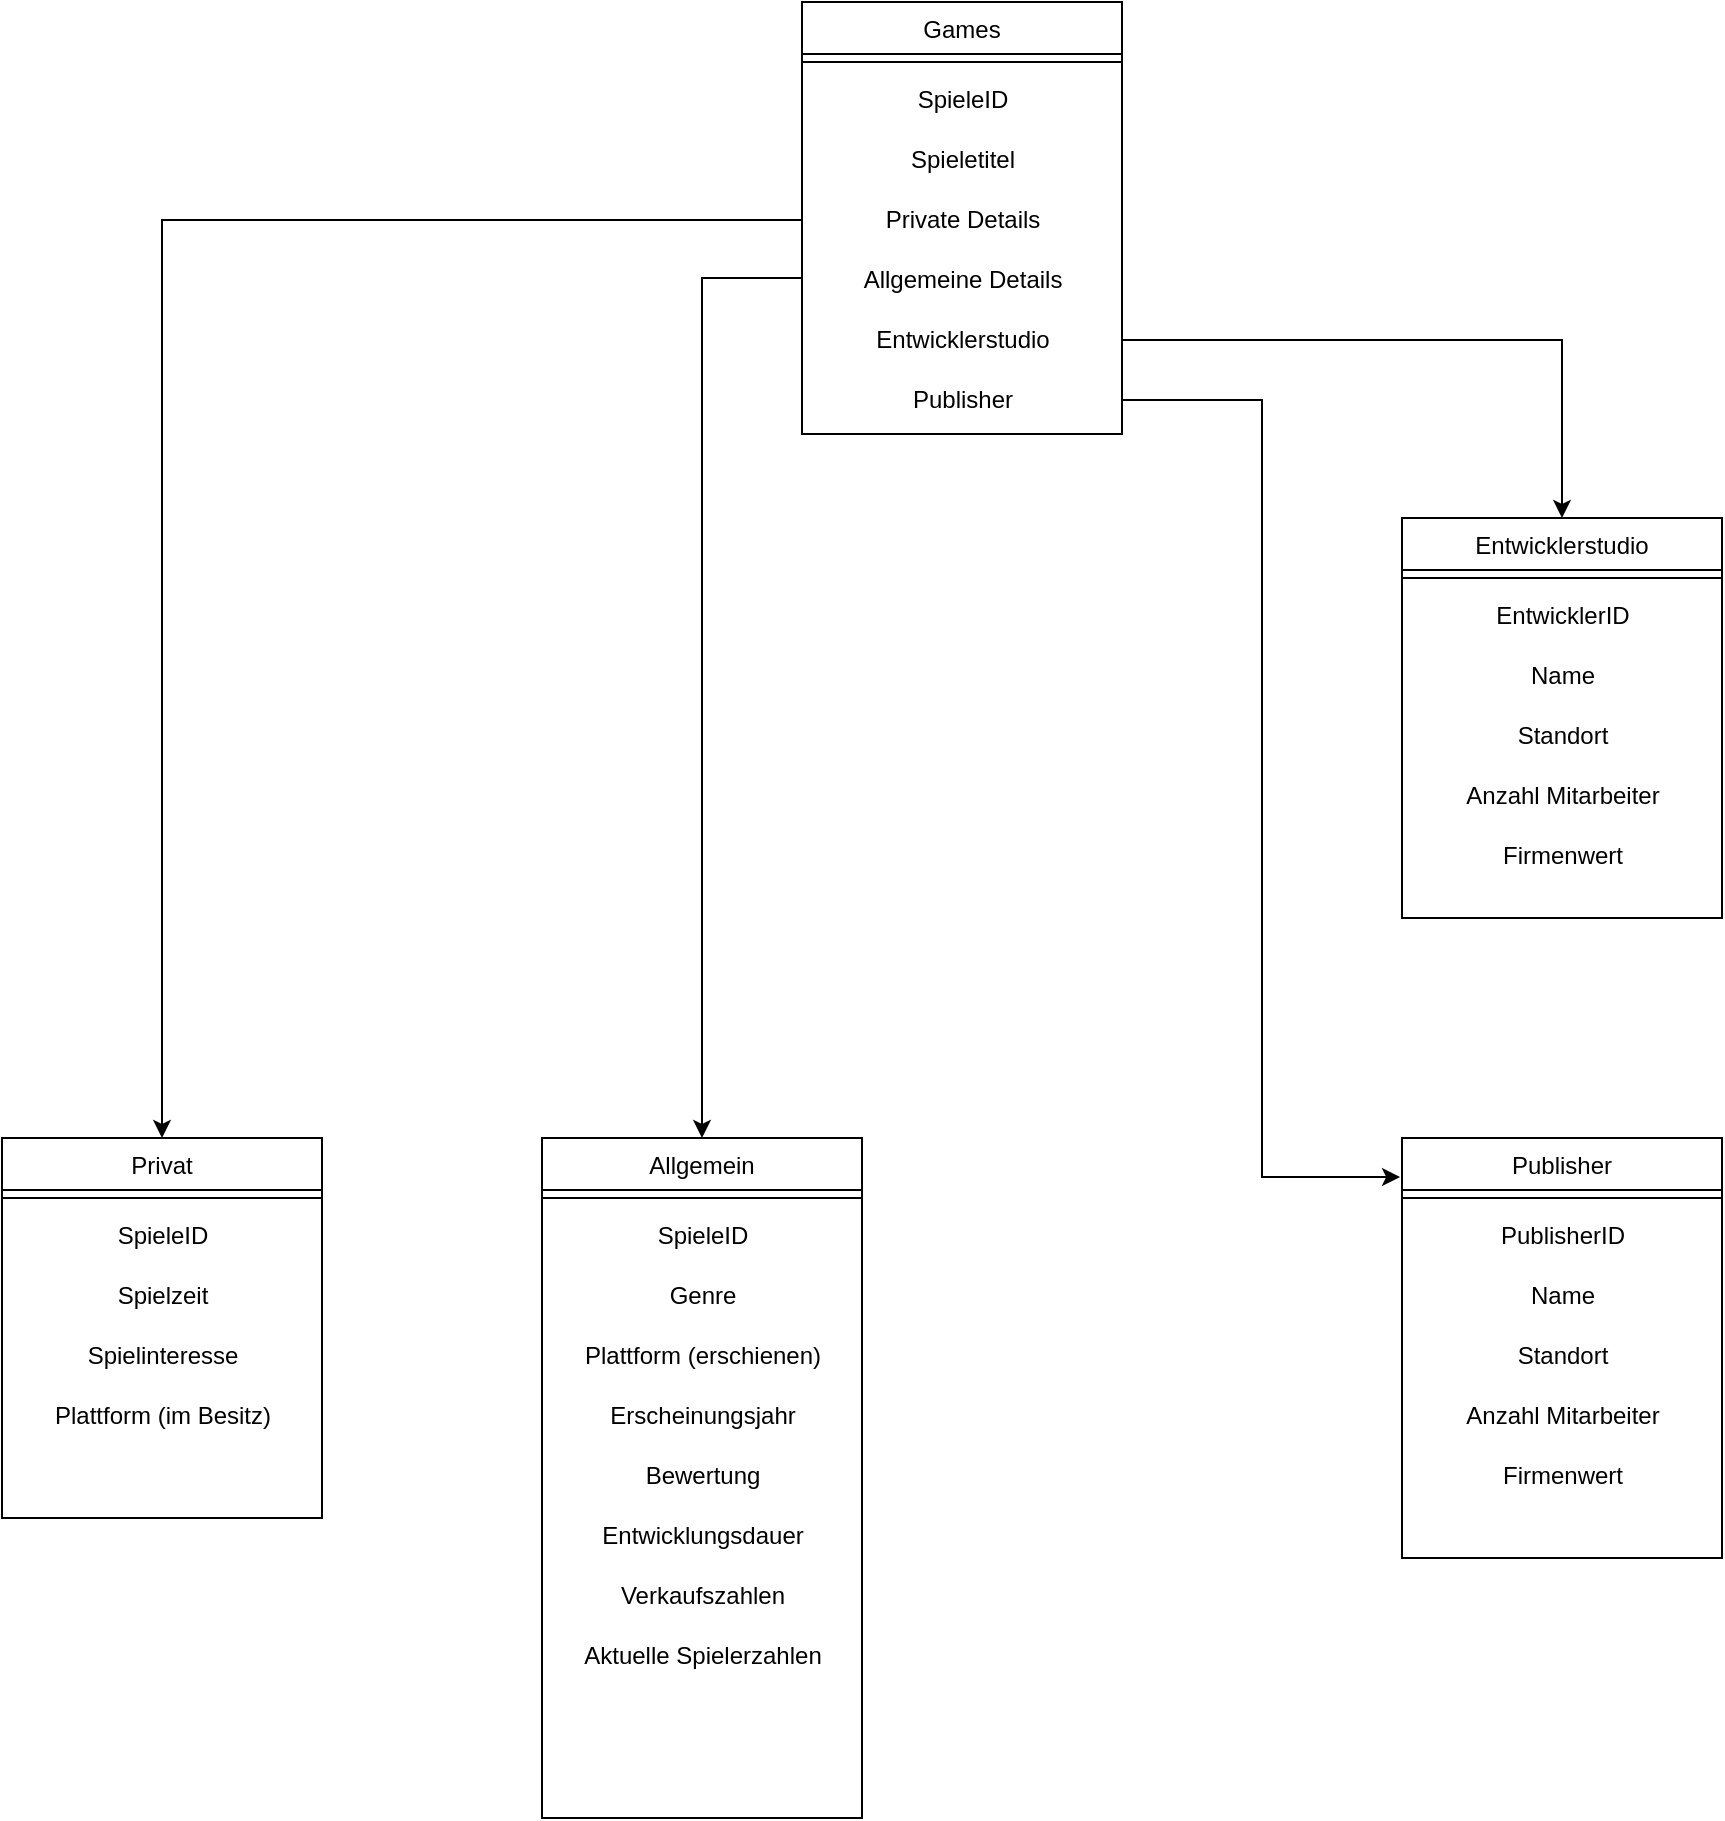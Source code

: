 <mxfile version="21.8.0" type="device">
  <diagram id="C5RBs43oDa-KdzZeNtuy" name="Page-1">
    <mxGraphModel dx="1973" dy="763" grid="1" gridSize="10" guides="1" tooltips="1" connect="1" arrows="1" fold="1" page="1" pageScale="1" pageWidth="827" pageHeight="1169" math="0" shadow="0">
      <root>
        <mxCell id="WIyWlLk6GJQsqaUBKTNV-0" />
        <mxCell id="WIyWlLk6GJQsqaUBKTNV-1" parent="WIyWlLk6GJQsqaUBKTNV-0" />
        <mxCell id="zkfFHV4jXpPFQw0GAbJ--0" value="Entwicklerstudio" style="swimlane;fontStyle=0;align=center;verticalAlign=top;childLayout=stackLayout;horizontal=1;startSize=26;horizontalStack=0;resizeParent=1;resizeLast=0;collapsible=1;marginBottom=0;rounded=0;shadow=0;strokeWidth=1;" parent="WIyWlLk6GJQsqaUBKTNV-1" vertex="1">
          <mxGeometry x="660" y="260" width="160" height="200" as="geometry">
            <mxRectangle x="230" y="140" width="160" height="26" as="alternateBounds" />
          </mxGeometry>
        </mxCell>
        <mxCell id="zkfFHV4jXpPFQw0GAbJ--4" value="" style="line;html=1;strokeWidth=1;align=left;verticalAlign=middle;spacingTop=-1;spacingLeft=3;spacingRight=3;rotatable=0;labelPosition=right;points=[];portConstraint=eastwest;" parent="zkfFHV4jXpPFQw0GAbJ--0" vertex="1">
          <mxGeometry y="26" width="160" height="8" as="geometry" />
        </mxCell>
        <mxCell id="1WaEZOFEH6LDg45SxWxb-108" value="EntwicklerID" style="text;html=1;align=center;verticalAlign=middle;resizable=0;points=[];autosize=1;strokeColor=none;fillColor=none;" vertex="1" parent="zkfFHV4jXpPFQw0GAbJ--0">
          <mxGeometry y="34" width="160" height="30" as="geometry" />
        </mxCell>
        <mxCell id="1WaEZOFEH6LDg45SxWxb-18" value="Name" style="text;html=1;align=center;verticalAlign=middle;resizable=0;points=[];autosize=1;strokeColor=none;fillColor=none;" vertex="1" parent="zkfFHV4jXpPFQw0GAbJ--0">
          <mxGeometry y="64" width="160" height="30" as="geometry" />
        </mxCell>
        <mxCell id="1WaEZOFEH6LDg45SxWxb-19" value="Standort" style="text;html=1;align=center;verticalAlign=middle;resizable=0;points=[];autosize=1;strokeColor=none;fillColor=none;" vertex="1" parent="zkfFHV4jXpPFQw0GAbJ--0">
          <mxGeometry y="94" width="160" height="30" as="geometry" />
        </mxCell>
        <mxCell id="1WaEZOFEH6LDg45SxWxb-25" value="Anzahl Mitarbeiter" style="text;html=1;align=center;verticalAlign=middle;resizable=0;points=[];autosize=1;strokeColor=none;fillColor=none;" vertex="1" parent="zkfFHV4jXpPFQw0GAbJ--0">
          <mxGeometry y="124" width="160" height="30" as="geometry" />
        </mxCell>
        <mxCell id="1WaEZOFEH6LDg45SxWxb-26" value="Firmenwert" style="text;html=1;align=center;verticalAlign=middle;resizable=0;points=[];autosize=1;strokeColor=none;fillColor=none;" vertex="1" parent="zkfFHV4jXpPFQw0GAbJ--0">
          <mxGeometry y="154" width="160" height="30" as="geometry" />
        </mxCell>
        <mxCell id="zkfFHV4jXpPFQw0GAbJ--13" value="Publisher" style="swimlane;fontStyle=0;align=center;verticalAlign=top;childLayout=stackLayout;horizontal=1;startSize=26;horizontalStack=0;resizeParent=1;resizeLast=0;collapsible=1;marginBottom=0;rounded=0;shadow=0;strokeWidth=1;" parent="WIyWlLk6GJQsqaUBKTNV-1" vertex="1">
          <mxGeometry x="660" y="570" width="160" height="210" as="geometry">
            <mxRectangle x="340" y="380" width="170" height="26" as="alternateBounds" />
          </mxGeometry>
        </mxCell>
        <mxCell id="zkfFHV4jXpPFQw0GAbJ--15" value="" style="line;html=1;strokeWidth=1;align=left;verticalAlign=middle;spacingTop=-1;spacingLeft=3;spacingRight=3;rotatable=0;labelPosition=right;points=[];portConstraint=eastwest;" parent="zkfFHV4jXpPFQw0GAbJ--13" vertex="1">
          <mxGeometry y="26" width="160" height="8" as="geometry" />
        </mxCell>
        <mxCell id="1WaEZOFEH6LDg45SxWxb-109" value="PublisherID" style="text;html=1;align=center;verticalAlign=middle;resizable=0;points=[];autosize=1;strokeColor=none;fillColor=none;" vertex="1" parent="zkfFHV4jXpPFQw0GAbJ--13">
          <mxGeometry y="34" width="160" height="30" as="geometry" />
        </mxCell>
        <mxCell id="1WaEZOFEH6LDg45SxWxb-13" value="Name" style="text;html=1;align=center;verticalAlign=middle;resizable=0;points=[];autosize=1;strokeColor=none;fillColor=none;" vertex="1" parent="zkfFHV4jXpPFQw0GAbJ--13">
          <mxGeometry y="64" width="160" height="30" as="geometry" />
        </mxCell>
        <mxCell id="1WaEZOFEH6LDg45SxWxb-14" value="Standort" style="text;html=1;align=center;verticalAlign=middle;resizable=0;points=[];autosize=1;strokeColor=none;fillColor=none;" vertex="1" parent="zkfFHV4jXpPFQw0GAbJ--13">
          <mxGeometry y="94" width="160" height="30" as="geometry" />
        </mxCell>
        <mxCell id="1WaEZOFEH6LDg45SxWxb-16" value="Anzahl Mitarbeiter" style="text;html=1;align=center;verticalAlign=middle;resizable=0;points=[];autosize=1;strokeColor=none;fillColor=none;" vertex="1" parent="zkfFHV4jXpPFQw0GAbJ--13">
          <mxGeometry y="124" width="160" height="30" as="geometry" />
        </mxCell>
        <mxCell id="1WaEZOFEH6LDg45SxWxb-17" value="Firmenwert" style="text;html=1;align=center;verticalAlign=middle;resizable=0;points=[];autosize=1;strokeColor=none;fillColor=none;" vertex="1" parent="zkfFHV4jXpPFQw0GAbJ--13">
          <mxGeometry y="154" width="160" height="30" as="geometry" />
        </mxCell>
        <mxCell id="zkfFHV4jXpPFQw0GAbJ--17" value="Games" style="swimlane;fontStyle=0;align=center;verticalAlign=top;childLayout=stackLayout;horizontal=1;startSize=26;horizontalStack=0;resizeParent=1;resizeLast=0;collapsible=1;marginBottom=0;rounded=0;shadow=0;strokeWidth=1;" parent="WIyWlLk6GJQsqaUBKTNV-1" vertex="1">
          <mxGeometry x="360" y="2" width="160" height="216" as="geometry">
            <mxRectangle x="550" y="140" width="160" height="26" as="alternateBounds" />
          </mxGeometry>
        </mxCell>
        <mxCell id="zkfFHV4jXpPFQw0GAbJ--23" value="" style="line;html=1;strokeWidth=1;align=left;verticalAlign=middle;spacingTop=-1;spacingLeft=3;spacingRight=3;rotatable=0;labelPosition=right;points=[];portConstraint=eastwest;" parent="zkfFHV4jXpPFQw0GAbJ--17" vertex="1">
          <mxGeometry y="26" width="160" height="8" as="geometry" />
        </mxCell>
        <mxCell id="1WaEZOFEH6LDg45SxWxb-100" value="SpieleID" style="text;html=1;align=center;verticalAlign=middle;resizable=0;points=[];autosize=1;strokeColor=none;fillColor=none;" vertex="1" parent="zkfFHV4jXpPFQw0GAbJ--17">
          <mxGeometry y="34" width="160" height="30" as="geometry" />
        </mxCell>
        <mxCell id="1WaEZOFEH6LDg45SxWxb-3" value="Spieletitel" style="text;html=1;align=center;verticalAlign=middle;resizable=0;points=[];autosize=1;strokeColor=none;fillColor=none;" vertex="1" parent="zkfFHV4jXpPFQw0GAbJ--17">
          <mxGeometry y="64" width="160" height="30" as="geometry" />
        </mxCell>
        <mxCell id="1WaEZOFEH6LDg45SxWxb-111" value="Private Details" style="text;html=1;align=center;verticalAlign=middle;resizable=0;points=[];autosize=1;strokeColor=none;fillColor=none;" vertex="1" parent="zkfFHV4jXpPFQw0GAbJ--17">
          <mxGeometry y="94" width="160" height="30" as="geometry" />
        </mxCell>
        <mxCell id="1WaEZOFEH6LDg45SxWxb-5" value="Allgemeine Details" style="text;html=1;align=center;verticalAlign=middle;resizable=0;points=[];autosize=1;strokeColor=none;fillColor=none;" vertex="1" parent="zkfFHV4jXpPFQw0GAbJ--17">
          <mxGeometry y="124" width="160" height="30" as="geometry" />
        </mxCell>
        <mxCell id="1WaEZOFEH6LDg45SxWxb-6" value="Entwicklerstudio" style="text;html=1;align=center;verticalAlign=middle;resizable=0;points=[];autosize=1;strokeColor=none;fillColor=none;" vertex="1" parent="zkfFHV4jXpPFQw0GAbJ--17">
          <mxGeometry y="154" width="160" height="30" as="geometry" />
        </mxCell>
        <mxCell id="1WaEZOFEH6LDg45SxWxb-4" value="Publisher" style="text;html=1;align=center;verticalAlign=middle;resizable=0;points=[];autosize=1;strokeColor=none;fillColor=none;" vertex="1" parent="zkfFHV4jXpPFQw0GAbJ--17">
          <mxGeometry y="184" width="160" height="30" as="geometry" />
        </mxCell>
        <mxCell id="1WaEZOFEH6LDg45SxWxb-33" value="Privat" style="swimlane;fontStyle=0;align=center;verticalAlign=top;childLayout=stackLayout;horizontal=1;startSize=26;horizontalStack=0;resizeParent=1;resizeLast=0;collapsible=1;marginBottom=0;rounded=0;shadow=0;strokeWidth=1;" vertex="1" parent="WIyWlLk6GJQsqaUBKTNV-1">
          <mxGeometry x="-40" y="570" width="160" height="190" as="geometry">
            <mxRectangle x="130" y="380" width="160" height="26" as="alternateBounds" />
          </mxGeometry>
        </mxCell>
        <mxCell id="1WaEZOFEH6LDg45SxWxb-34" value="" style="line;html=1;strokeWidth=1;align=left;verticalAlign=middle;spacingTop=-1;spacingLeft=3;spacingRight=3;rotatable=0;labelPosition=right;points=[];portConstraint=eastwest;" vertex="1" parent="1WaEZOFEH6LDg45SxWxb-33">
          <mxGeometry y="26" width="160" height="8" as="geometry" />
        </mxCell>
        <mxCell id="1WaEZOFEH6LDg45SxWxb-105" value="SpieleID" style="text;html=1;align=center;verticalAlign=middle;resizable=0;points=[];autosize=1;strokeColor=none;fillColor=none;" vertex="1" parent="1WaEZOFEH6LDg45SxWxb-33">
          <mxGeometry y="34" width="160" height="30" as="geometry" />
        </mxCell>
        <mxCell id="1WaEZOFEH6LDg45SxWxb-9" value="Spielzeit" style="text;html=1;align=center;verticalAlign=middle;resizable=0;points=[];autosize=1;strokeColor=none;fillColor=none;" vertex="1" parent="1WaEZOFEH6LDg45SxWxb-33">
          <mxGeometry y="64" width="160" height="30" as="geometry" />
        </mxCell>
        <mxCell id="1WaEZOFEH6LDg45SxWxb-12" value="Spielinteresse" style="text;html=1;align=center;verticalAlign=middle;resizable=0;points=[];autosize=1;strokeColor=none;fillColor=none;" vertex="1" parent="1WaEZOFEH6LDg45SxWxb-33">
          <mxGeometry y="94" width="160" height="30" as="geometry" />
        </mxCell>
        <mxCell id="1WaEZOFEH6LDg45SxWxb-86" value="Plattform (im Besitz)" style="text;html=1;align=center;verticalAlign=middle;resizable=0;points=[];autosize=1;strokeColor=none;fillColor=none;" vertex="1" parent="1WaEZOFEH6LDg45SxWxb-33">
          <mxGeometry y="124" width="160" height="30" as="geometry" />
        </mxCell>
        <mxCell id="1WaEZOFEH6LDg45SxWxb-82" value="Allgemein" style="swimlane;fontStyle=0;align=center;verticalAlign=top;childLayout=stackLayout;horizontal=1;startSize=26;horizontalStack=0;resizeParent=1;resizeLast=0;collapsible=1;marginBottom=0;rounded=0;shadow=0;strokeWidth=1;" vertex="1" parent="WIyWlLk6GJQsqaUBKTNV-1">
          <mxGeometry x="230" y="570" width="160" height="340" as="geometry">
            <mxRectangle x="130" y="380" width="160" height="26" as="alternateBounds" />
          </mxGeometry>
        </mxCell>
        <mxCell id="1WaEZOFEH6LDg45SxWxb-83" value="" style="line;html=1;strokeWidth=1;align=left;verticalAlign=middle;spacingTop=-1;spacingLeft=3;spacingRight=3;rotatable=0;labelPosition=right;points=[];portConstraint=eastwest;" vertex="1" parent="1WaEZOFEH6LDg45SxWxb-82">
          <mxGeometry y="26" width="160" height="8" as="geometry" />
        </mxCell>
        <mxCell id="1WaEZOFEH6LDg45SxWxb-106" value="SpieleID" style="text;html=1;align=center;verticalAlign=middle;resizable=0;points=[];autosize=1;strokeColor=none;fillColor=none;" vertex="1" parent="1WaEZOFEH6LDg45SxWxb-82">
          <mxGeometry y="34" width="160" height="30" as="geometry" />
        </mxCell>
        <mxCell id="1WaEZOFEH6LDg45SxWxb-7" value="Genre" style="text;html=1;align=center;verticalAlign=middle;resizable=0;points=[];autosize=1;strokeColor=none;fillColor=none;" vertex="1" parent="1WaEZOFEH6LDg45SxWxb-82">
          <mxGeometry y="64" width="160" height="30" as="geometry" />
        </mxCell>
        <mxCell id="1WaEZOFEH6LDg45SxWxb-15" value="Plattform (erschienen)" style="text;html=1;align=center;verticalAlign=middle;resizable=0;points=[];autosize=1;strokeColor=none;fillColor=none;" vertex="1" parent="1WaEZOFEH6LDg45SxWxb-82">
          <mxGeometry y="94" width="160" height="30" as="geometry" />
        </mxCell>
        <mxCell id="1WaEZOFEH6LDg45SxWxb-8" value="Erscheinungsjahr" style="text;html=1;align=center;verticalAlign=middle;resizable=0;points=[];autosize=1;strokeColor=none;fillColor=none;" vertex="1" parent="1WaEZOFEH6LDg45SxWxb-82">
          <mxGeometry y="124" width="160" height="30" as="geometry" />
        </mxCell>
        <mxCell id="1WaEZOFEH6LDg45SxWxb-11" value="Bewertung" style="text;html=1;align=center;verticalAlign=middle;resizable=0;points=[];autosize=1;strokeColor=none;fillColor=none;" vertex="1" parent="1WaEZOFEH6LDg45SxWxb-82">
          <mxGeometry y="154" width="160" height="30" as="geometry" />
        </mxCell>
        <mxCell id="1WaEZOFEH6LDg45SxWxb-21" value="Entwicklungsdauer" style="text;html=1;align=center;verticalAlign=middle;resizable=0;points=[];autosize=1;strokeColor=none;fillColor=none;" vertex="1" parent="1WaEZOFEH6LDg45SxWxb-82">
          <mxGeometry y="184" width="160" height="30" as="geometry" />
        </mxCell>
        <mxCell id="1WaEZOFEH6LDg45SxWxb-22" value="Verkaufszahlen" style="text;html=1;align=center;verticalAlign=middle;resizable=0;points=[];autosize=1;strokeColor=none;fillColor=none;" vertex="1" parent="1WaEZOFEH6LDg45SxWxb-82">
          <mxGeometry y="214" width="160" height="30" as="geometry" />
        </mxCell>
        <mxCell id="1WaEZOFEH6LDg45SxWxb-24" value="Aktuelle Spielerzahlen" style="text;html=1;align=center;verticalAlign=middle;resizable=0;points=[];autosize=1;strokeColor=none;fillColor=none;" vertex="1" parent="1WaEZOFEH6LDg45SxWxb-82">
          <mxGeometry y="244" width="160" height="30" as="geometry" />
        </mxCell>
        <mxCell id="1WaEZOFEH6LDg45SxWxb-95" style="edgeStyle=orthogonalEdgeStyle;rounded=0;orthogonalLoop=1;jettySize=auto;html=1;entryX=0.5;entryY=0;entryDx=0;entryDy=0;" edge="1" parent="WIyWlLk6GJQsqaUBKTNV-1" source="1WaEZOFEH6LDg45SxWxb-6" target="zkfFHV4jXpPFQw0GAbJ--0">
          <mxGeometry relative="1" as="geometry" />
        </mxCell>
        <mxCell id="1WaEZOFEH6LDg45SxWxb-96" style="edgeStyle=orthogonalEdgeStyle;rounded=0;orthogonalLoop=1;jettySize=auto;html=1;entryX=-0.006;entryY=0.093;entryDx=0;entryDy=0;entryPerimeter=0;" edge="1" parent="WIyWlLk6GJQsqaUBKTNV-1" source="1WaEZOFEH6LDg45SxWxb-4" target="zkfFHV4jXpPFQw0GAbJ--13">
          <mxGeometry relative="1" as="geometry" />
        </mxCell>
        <mxCell id="1WaEZOFEH6LDg45SxWxb-110" style="edgeStyle=orthogonalEdgeStyle;rounded=0;orthogonalLoop=1;jettySize=auto;html=1;entryX=0.5;entryY=0;entryDx=0;entryDy=0;" edge="1" parent="WIyWlLk6GJQsqaUBKTNV-1" source="1WaEZOFEH6LDg45SxWxb-5" target="1WaEZOFEH6LDg45SxWxb-82">
          <mxGeometry relative="1" as="geometry">
            <Array as="points">
              <mxPoint x="310" y="140" />
            </Array>
          </mxGeometry>
        </mxCell>
        <mxCell id="1WaEZOFEH6LDg45SxWxb-112" style="edgeStyle=orthogonalEdgeStyle;rounded=0;orthogonalLoop=1;jettySize=auto;html=1;entryX=0.5;entryY=0;entryDx=0;entryDy=0;" edge="1" parent="WIyWlLk6GJQsqaUBKTNV-1" source="1WaEZOFEH6LDg45SxWxb-111" target="1WaEZOFEH6LDg45SxWxb-33">
          <mxGeometry relative="1" as="geometry" />
        </mxCell>
      </root>
    </mxGraphModel>
  </diagram>
</mxfile>
